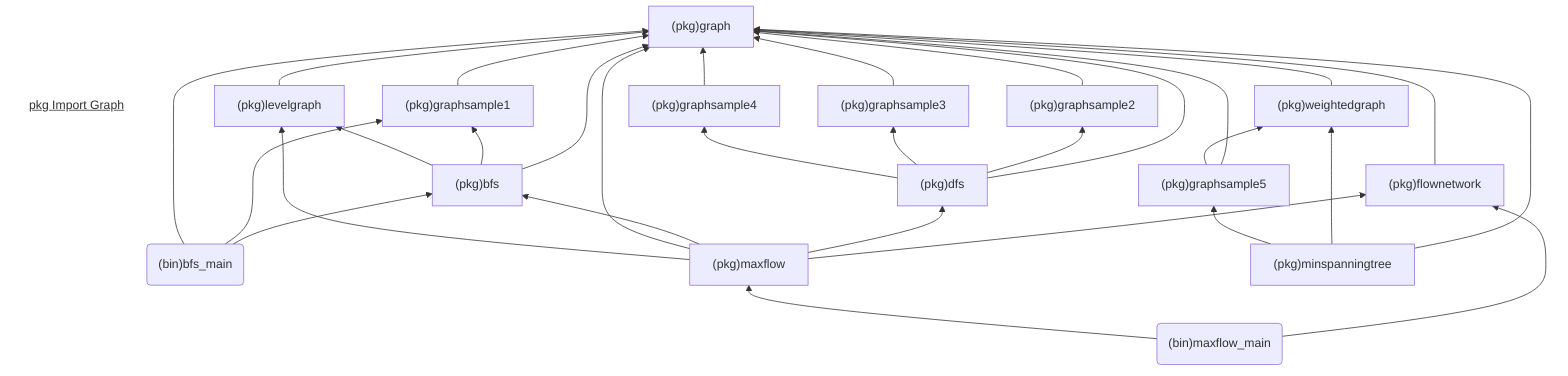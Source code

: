 %% Call below command to convert .mmd to .png
%%  Adjust -w or -H if necessary
%% mmdc -p puppeteer-config.json -i golang_pkg_import_graph.mmd -o golang_pkg_import_graph.mmd.png -w 1920 -H 1080

%%```mermaid

graph BT

Title[<u> pkg Import Graph</u>]
Title-->pkggraph
style Title fill:#FFF,stroke:#FFF
linkStyle 0 stroke:#FFF,stroke-width:0;

pkggraphsample1["(pkg)graphsample1"] --> pkggraph["(pkg)graph"]
pkggraphsample2["(pkg)graphsample2"] --> pkggraph
pkggraphsample3["(pkg)graphsample3"] --> pkggraph
pkggraphsample4["(pkg)graphsample4"] --> pkggraph

pkglevelgraph["(pkg)levelgraph"] --> pkggraph
pkgweightedgraph["(pkg)weightedgraph"] --> pkggraph

pkggraphsample5["(pkg)graphsample5"] --> pkggraph
pkggraphsample5["(pkg)graphsample5"] --> pkgweightedgraph


pkgbfs["(pkg)bfs"] --> pkggraph
pkgbfs --> pkggraphsample1
pkgbfs --> pkglevelgraph

bfs_main("(bin)bfs_main") --> pkgbfs
bfs_main --> pkggraphsample1
bfs_main --> pkggraph

pkgdfs["(pkg)dfs"] --> pkggraph
pkgdfs --> pkggraphsample2
pkgdfs --> pkggraphsample3
pkgdfs --> pkggraphsample4

pkgflownetwork["(pkg)flownetwork"] --> pkggraph

pkgmaxflow["(pkg)maxflow"] --> pkgflownetwork
pkgmaxflow --> pkgdfs
pkgmaxflow --> pkgbfs
pkgmaxflow --> pkggraph
pkgmaxflow --> pkglevelgraph


maxflow_main("(bin)maxflow_main") --> pkgflownetwork
maxflow_main("(bin)maxflow_main") --> pkgmaxflow

pkgminspanningtree["(pkg)minspanningtree"] --> pkggraph
pkgminspanningtree --> pkgweightedgraph
pkgminspanningtree --> pkggraphsample5


%%```
